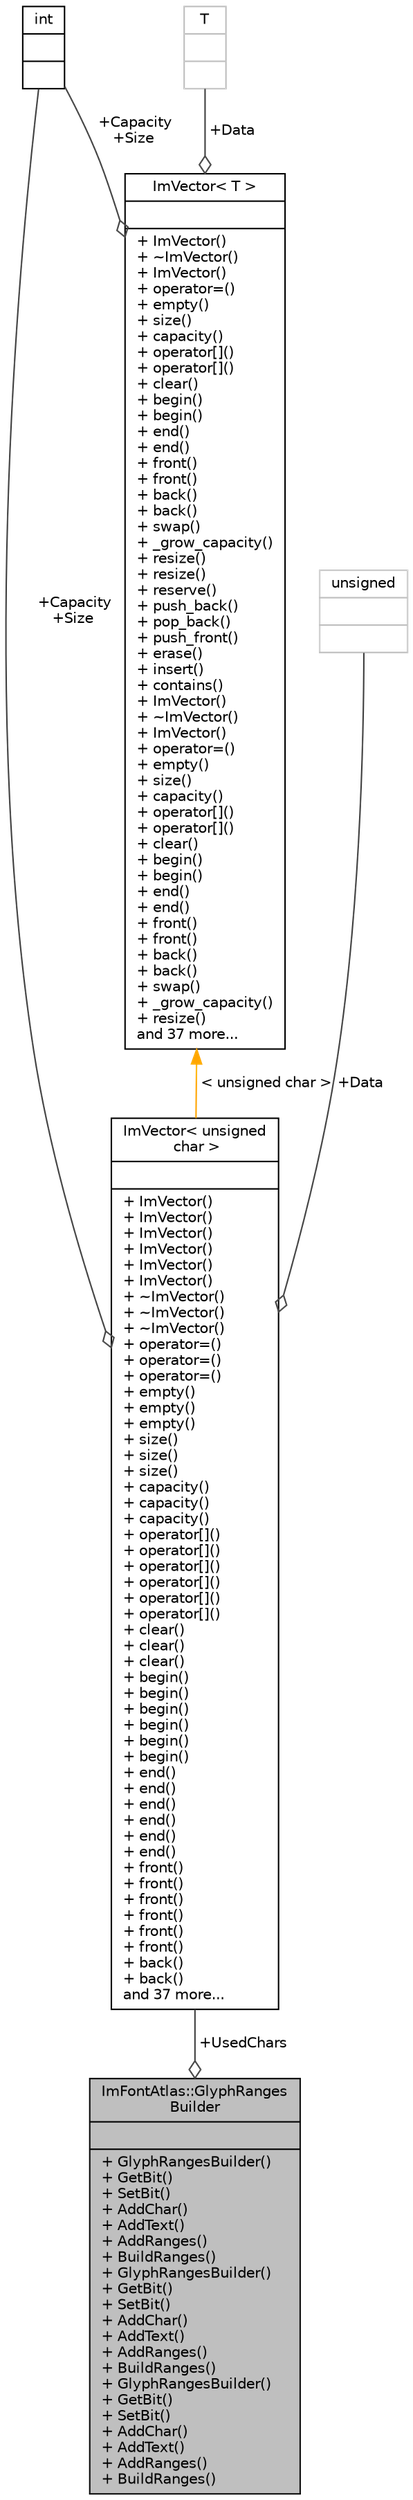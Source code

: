digraph "ImFontAtlas::GlyphRangesBuilder"
{
 // INTERACTIVE_SVG=YES
  bgcolor="transparent";
  edge [fontname="Helvetica",fontsize="10",labelfontname="Helvetica",labelfontsize="10"];
  node [fontname="Helvetica",fontsize="10",shape=record];
  Node1 [label="{ImFontAtlas::GlyphRanges\lBuilder\n||+ GlyphRangesBuilder()\l+ GetBit()\l+ SetBit()\l+ AddChar()\l+ AddText()\l+ AddRanges()\l+ BuildRanges()\l+ GlyphRangesBuilder()\l+ GetBit()\l+ SetBit()\l+ AddChar()\l+ AddText()\l+ AddRanges()\l+ BuildRanges()\l+ GlyphRangesBuilder()\l+ GetBit()\l+ SetBit()\l+ AddChar()\l+ AddText()\l+ AddRanges()\l+ BuildRanges()\l}",height=0.2,width=0.4,color="black", fillcolor="grey75", style="filled" fontcolor="black"];
  Node2 -> Node1 [color="grey25",fontsize="10",style="solid",label=" +UsedChars" ,arrowhead="odiamond",fontname="Helvetica"];
  Node2 [label="{ImVector\< unsigned\l char \>\n||+ ImVector()\l+ ImVector()\l+ ImVector()\l+ ImVector()\l+ ImVector()\l+ ImVector()\l+ ~ImVector()\l+ ~ImVector()\l+ ~ImVector()\l+ operator=()\l+ operator=()\l+ operator=()\l+ empty()\l+ empty()\l+ empty()\l+ size()\l+ size()\l+ size()\l+ capacity()\l+ capacity()\l+ capacity()\l+ operator[]()\l+ operator[]()\l+ operator[]()\l+ operator[]()\l+ operator[]()\l+ operator[]()\l+ clear()\l+ clear()\l+ clear()\l+ begin()\l+ begin()\l+ begin()\l+ begin()\l+ begin()\l+ begin()\l+ end()\l+ end()\l+ end()\l+ end()\l+ end()\l+ end()\l+ front()\l+ front()\l+ front()\l+ front()\l+ front()\l+ front()\l+ back()\l+ back()\land 37 more...\l}",height=0.2,width=0.4,color="black",URL="$d3/d32/classImVector.html"];
  Node3 -> Node2 [color="grey25",fontsize="10",style="solid",label=" +Capacity\n+Size" ,arrowhead="odiamond",fontname="Helvetica"];
  Node3 [label="{int\n||}",height=0.2,width=0.4,color="black",URL="$d1/da0/classint.html"];
  Node4 -> Node2 [color="grey25",fontsize="10",style="solid",label=" +Data" ,arrowhead="odiamond",fontname="Helvetica"];
  Node4 [label="{unsigned\n||}",height=0.2,width=0.4,color="grey75"];
  Node5 -> Node2 [dir="back",color="orange",fontsize="10",style="solid",label=" \< unsigned char \>" ,fontname="Helvetica"];
  Node5 [label="{ImVector\< T \>\n||+ ImVector()\l+ ~ImVector()\l+ ImVector()\l+ operator=()\l+ empty()\l+ size()\l+ capacity()\l+ operator[]()\l+ operator[]()\l+ clear()\l+ begin()\l+ begin()\l+ end()\l+ end()\l+ front()\l+ front()\l+ back()\l+ back()\l+ swap()\l+ _grow_capacity()\l+ resize()\l+ resize()\l+ reserve()\l+ push_back()\l+ pop_back()\l+ push_front()\l+ erase()\l+ insert()\l+ contains()\l+ ImVector()\l+ ~ImVector()\l+ ImVector()\l+ operator=()\l+ empty()\l+ size()\l+ capacity()\l+ operator[]()\l+ operator[]()\l+ clear()\l+ begin()\l+ begin()\l+ end()\l+ end()\l+ front()\l+ front()\l+ back()\l+ back()\l+ swap()\l+ _grow_capacity()\l+ resize()\land 37 more...\l}",height=0.2,width=0.4,color="black",URL="$d3/d32/classImVector.html"];
  Node3 -> Node5 [color="grey25",fontsize="10",style="solid",label=" +Capacity\n+Size" ,arrowhead="odiamond",fontname="Helvetica"];
  Node6 -> Node5 [color="grey25",fontsize="10",style="solid",label=" +Data" ,arrowhead="odiamond",fontname="Helvetica"];
  Node6 [label="{T\n||}",height=0.2,width=0.4,color="grey75"];
}
